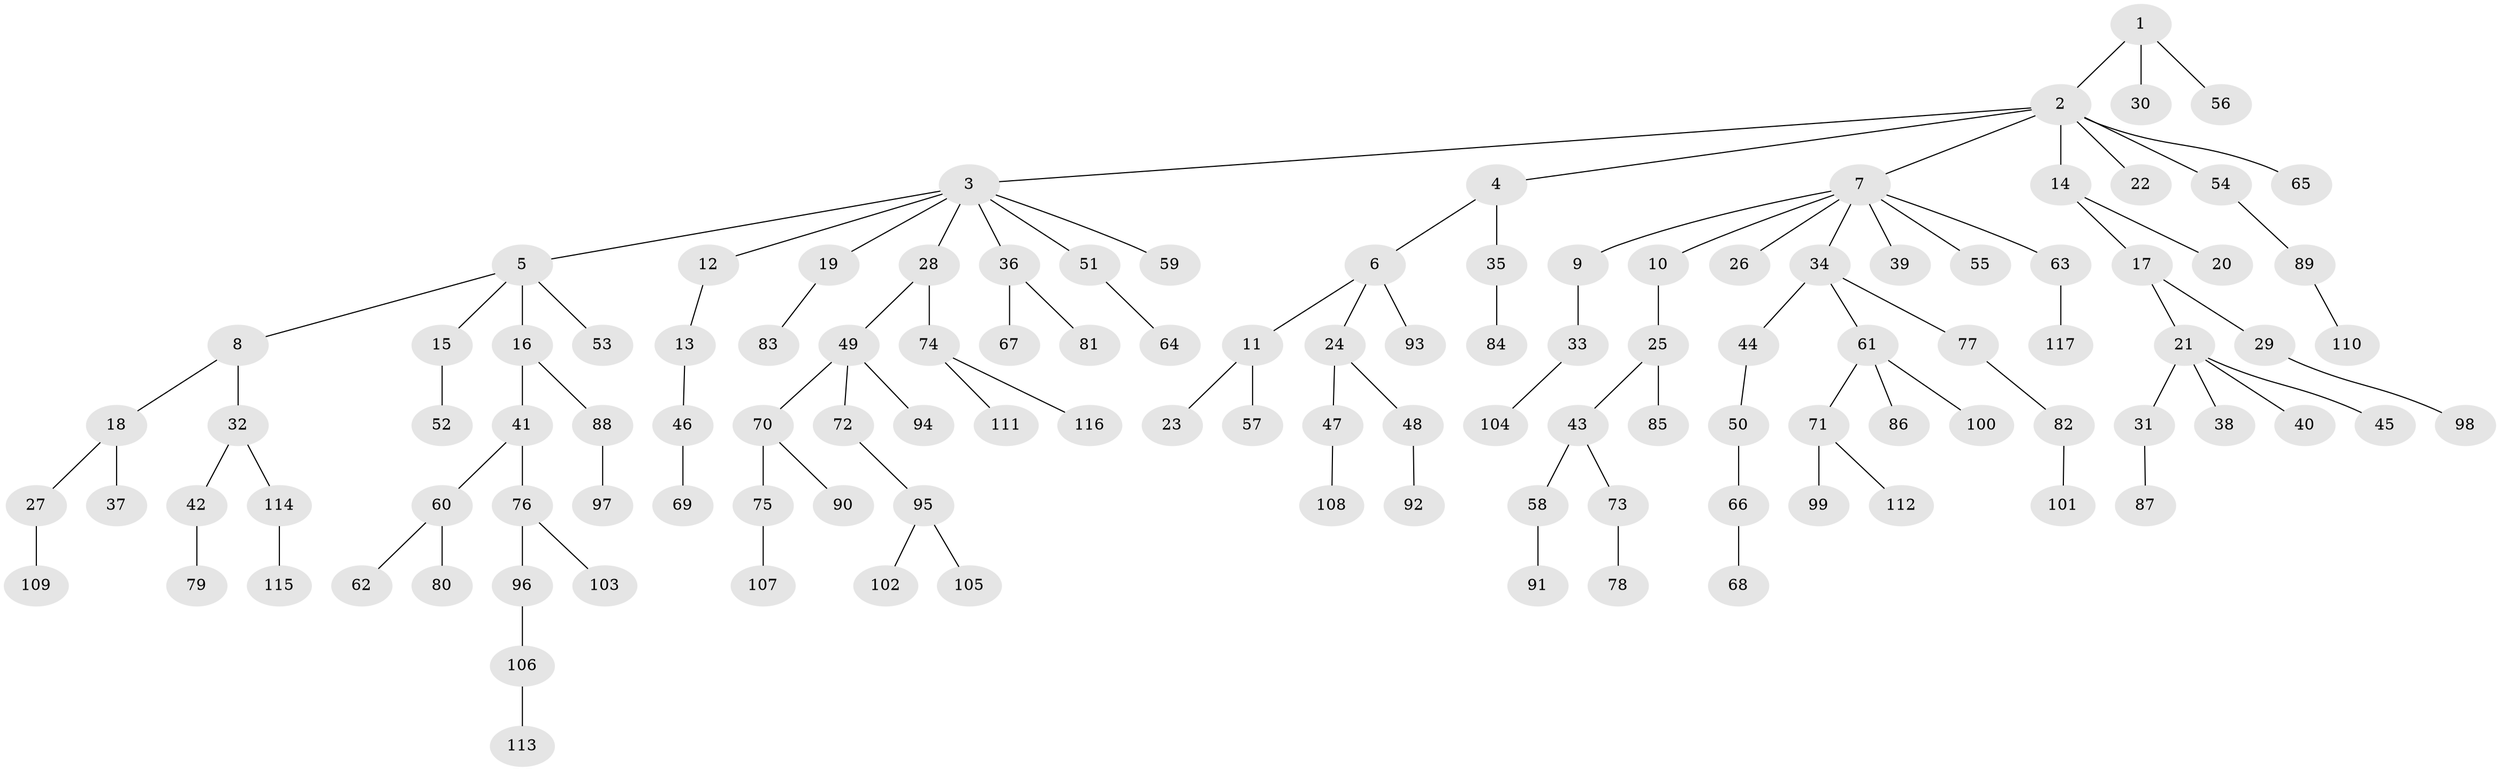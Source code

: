 // coarse degree distribution, {2: 0.3048780487804878, 3: 0.14634146341463414, 5: 0.012195121951219513, 7: 0.036585365853658534, 4: 0.036585365853658534, 1: 0.4634146341463415}
// Generated by graph-tools (version 1.1) at 2025/37/03/04/25 23:37:25]
// undirected, 117 vertices, 116 edges
graph export_dot {
  node [color=gray90,style=filled];
  1;
  2;
  3;
  4;
  5;
  6;
  7;
  8;
  9;
  10;
  11;
  12;
  13;
  14;
  15;
  16;
  17;
  18;
  19;
  20;
  21;
  22;
  23;
  24;
  25;
  26;
  27;
  28;
  29;
  30;
  31;
  32;
  33;
  34;
  35;
  36;
  37;
  38;
  39;
  40;
  41;
  42;
  43;
  44;
  45;
  46;
  47;
  48;
  49;
  50;
  51;
  52;
  53;
  54;
  55;
  56;
  57;
  58;
  59;
  60;
  61;
  62;
  63;
  64;
  65;
  66;
  67;
  68;
  69;
  70;
  71;
  72;
  73;
  74;
  75;
  76;
  77;
  78;
  79;
  80;
  81;
  82;
  83;
  84;
  85;
  86;
  87;
  88;
  89;
  90;
  91;
  92;
  93;
  94;
  95;
  96;
  97;
  98;
  99;
  100;
  101;
  102;
  103;
  104;
  105;
  106;
  107;
  108;
  109;
  110;
  111;
  112;
  113;
  114;
  115;
  116;
  117;
  1 -- 2;
  1 -- 30;
  1 -- 56;
  2 -- 3;
  2 -- 4;
  2 -- 7;
  2 -- 14;
  2 -- 22;
  2 -- 54;
  2 -- 65;
  3 -- 5;
  3 -- 12;
  3 -- 19;
  3 -- 28;
  3 -- 36;
  3 -- 51;
  3 -- 59;
  4 -- 6;
  4 -- 35;
  5 -- 8;
  5 -- 15;
  5 -- 16;
  5 -- 53;
  6 -- 11;
  6 -- 24;
  6 -- 93;
  7 -- 9;
  7 -- 10;
  7 -- 26;
  7 -- 34;
  7 -- 39;
  7 -- 55;
  7 -- 63;
  8 -- 18;
  8 -- 32;
  9 -- 33;
  10 -- 25;
  11 -- 23;
  11 -- 57;
  12 -- 13;
  13 -- 46;
  14 -- 17;
  14 -- 20;
  15 -- 52;
  16 -- 41;
  16 -- 88;
  17 -- 21;
  17 -- 29;
  18 -- 27;
  18 -- 37;
  19 -- 83;
  21 -- 31;
  21 -- 38;
  21 -- 40;
  21 -- 45;
  24 -- 47;
  24 -- 48;
  25 -- 43;
  25 -- 85;
  27 -- 109;
  28 -- 49;
  28 -- 74;
  29 -- 98;
  31 -- 87;
  32 -- 42;
  32 -- 114;
  33 -- 104;
  34 -- 44;
  34 -- 61;
  34 -- 77;
  35 -- 84;
  36 -- 67;
  36 -- 81;
  41 -- 60;
  41 -- 76;
  42 -- 79;
  43 -- 58;
  43 -- 73;
  44 -- 50;
  46 -- 69;
  47 -- 108;
  48 -- 92;
  49 -- 70;
  49 -- 72;
  49 -- 94;
  50 -- 66;
  51 -- 64;
  54 -- 89;
  58 -- 91;
  60 -- 62;
  60 -- 80;
  61 -- 71;
  61 -- 86;
  61 -- 100;
  63 -- 117;
  66 -- 68;
  70 -- 75;
  70 -- 90;
  71 -- 99;
  71 -- 112;
  72 -- 95;
  73 -- 78;
  74 -- 111;
  74 -- 116;
  75 -- 107;
  76 -- 96;
  76 -- 103;
  77 -- 82;
  82 -- 101;
  88 -- 97;
  89 -- 110;
  95 -- 102;
  95 -- 105;
  96 -- 106;
  106 -- 113;
  114 -- 115;
}
